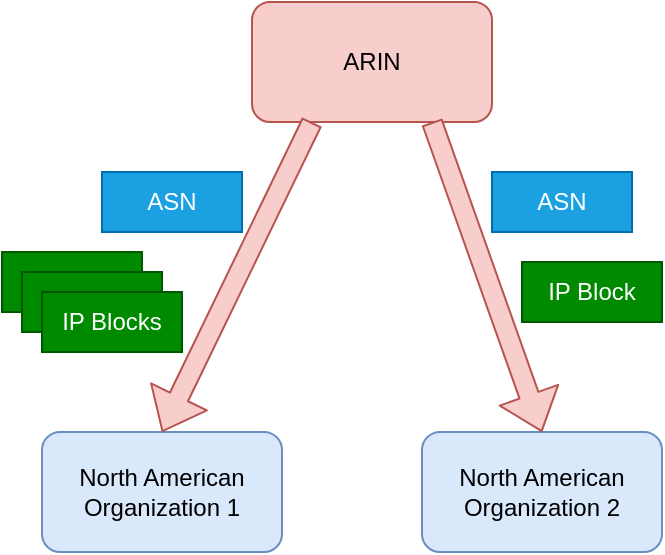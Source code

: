 <mxfile version="12.2.7" type="device" pages="1"><diagram id="cp-Ql7aZNaOONoDHe3KV" name="Page-1"><mxGraphModel dx="1357" dy="728" grid="1" gridSize="10" guides="1" tooltips="1" connect="1" arrows="1" fold="1" page="1" pageScale="1" pageWidth="850" pageHeight="1100" math="0" shadow="0"><root><mxCell id="0"/><mxCell id="1" parent="0"/><mxCell id="t9ORcaMB2GsmX5ez0-kS-1" value="ARIN" style="rounded=1;whiteSpace=wrap;html=1;fillColor=#f8cecc;strokeColor=#b85450;" vertex="1" parent="1"><mxGeometry x="305" y="140" width="120" height="60" as="geometry"/></mxCell><mxCell id="t9ORcaMB2GsmX5ez0-kS-2" value="North American&lt;br&gt;Organization 1" style="rounded=1;whiteSpace=wrap;html=1;fillColor=#dae8fc;strokeColor=#6c8ebf;" vertex="1" parent="1"><mxGeometry x="200" y="355" width="120" height="60" as="geometry"/></mxCell><mxCell id="t9ORcaMB2GsmX5ez0-kS-3" value="North American&lt;br&gt;Organization 2" style="rounded=1;whiteSpace=wrap;html=1;fillColor=#dae8fc;strokeColor=#6c8ebf;" vertex="1" parent="1"><mxGeometry x="390" y="355" width="120" height="60" as="geometry"/></mxCell><mxCell id="t9ORcaMB2GsmX5ez0-kS-5" value="" style="shape=flexArrow;endArrow=classic;html=1;entryX=0.5;entryY=0;entryDx=0;entryDy=0;exitX=0.25;exitY=1;exitDx=0;exitDy=0;fillColor=#f8cecc;strokeColor=#b85450;" edge="1" parent="1" source="t9ORcaMB2GsmX5ez0-kS-1" target="t9ORcaMB2GsmX5ez0-kS-2"><mxGeometry width="50" height="50" relative="1" as="geometry"><mxPoint x="210" y="290" as="sourcePoint"/><mxPoint x="160" y="400" as="targetPoint"/></mxGeometry></mxCell><mxCell id="t9ORcaMB2GsmX5ez0-kS-6" value="ASN" style="rounded=0;whiteSpace=wrap;html=1;fillColor=#1ba1e2;strokeColor=#006EAF;fontColor=#ffffff;" vertex="1" parent="1"><mxGeometry x="230" y="225" width="70" height="30" as="geometry"/></mxCell><mxCell id="t9ORcaMB2GsmX5ez0-kS-9" value="IP Blocks" style="rounded=0;whiteSpace=wrap;html=1;fillColor=#008a00;strokeColor=#005700;fontColor=#ffffff;" vertex="1" parent="1"><mxGeometry x="180" y="265" width="70" height="30" as="geometry"/></mxCell><mxCell id="t9ORcaMB2GsmX5ez0-kS-11" value="IP Blocks" style="rounded=0;whiteSpace=wrap;html=1;fillColor=#008a00;strokeColor=#005700;fontColor=#ffffff;" vertex="1" parent="1"><mxGeometry x="190" y="275" width="70" height="30" as="geometry"/></mxCell><mxCell id="t9ORcaMB2GsmX5ez0-kS-12" value="IP Blocks" style="rounded=0;whiteSpace=wrap;html=1;fillColor=#008a00;strokeColor=#005700;fontColor=#ffffff;" vertex="1" parent="1"><mxGeometry x="200" y="285" width="70" height="30" as="geometry"/></mxCell><mxCell id="t9ORcaMB2GsmX5ez0-kS-15" value="" style="shape=flexArrow;endArrow=classic;html=1;entryX=0.5;entryY=0;entryDx=0;entryDy=0;exitX=0.75;exitY=1;exitDx=0;exitDy=0;fillColor=#f8cecc;strokeColor=#b85450;" edge="1" parent="1" source="t9ORcaMB2GsmX5ez0-kS-1" target="t9ORcaMB2GsmX5ez0-kS-3"><mxGeometry width="50" height="50" relative="1" as="geometry"><mxPoint x="625" y="230" as="sourcePoint"/><mxPoint x="480" y="480" as="targetPoint"/></mxGeometry></mxCell><mxCell id="t9ORcaMB2GsmX5ez0-kS-16" value="ASN" style="rounded=0;whiteSpace=wrap;html=1;fillColor=#1ba1e2;strokeColor=#006EAF;fontColor=#ffffff;" vertex="1" parent="1"><mxGeometry x="425" y="225" width="70" height="30" as="geometry"/></mxCell><mxCell id="t9ORcaMB2GsmX5ez0-kS-18" value="IP Block" style="rounded=0;whiteSpace=wrap;html=1;fillColor=#008a00;strokeColor=#005700;fontColor=#ffffff;" vertex="1" parent="1"><mxGeometry x="440" y="270" width="70" height="30" as="geometry"/></mxCell></root></mxGraphModel></diagram></mxfile>